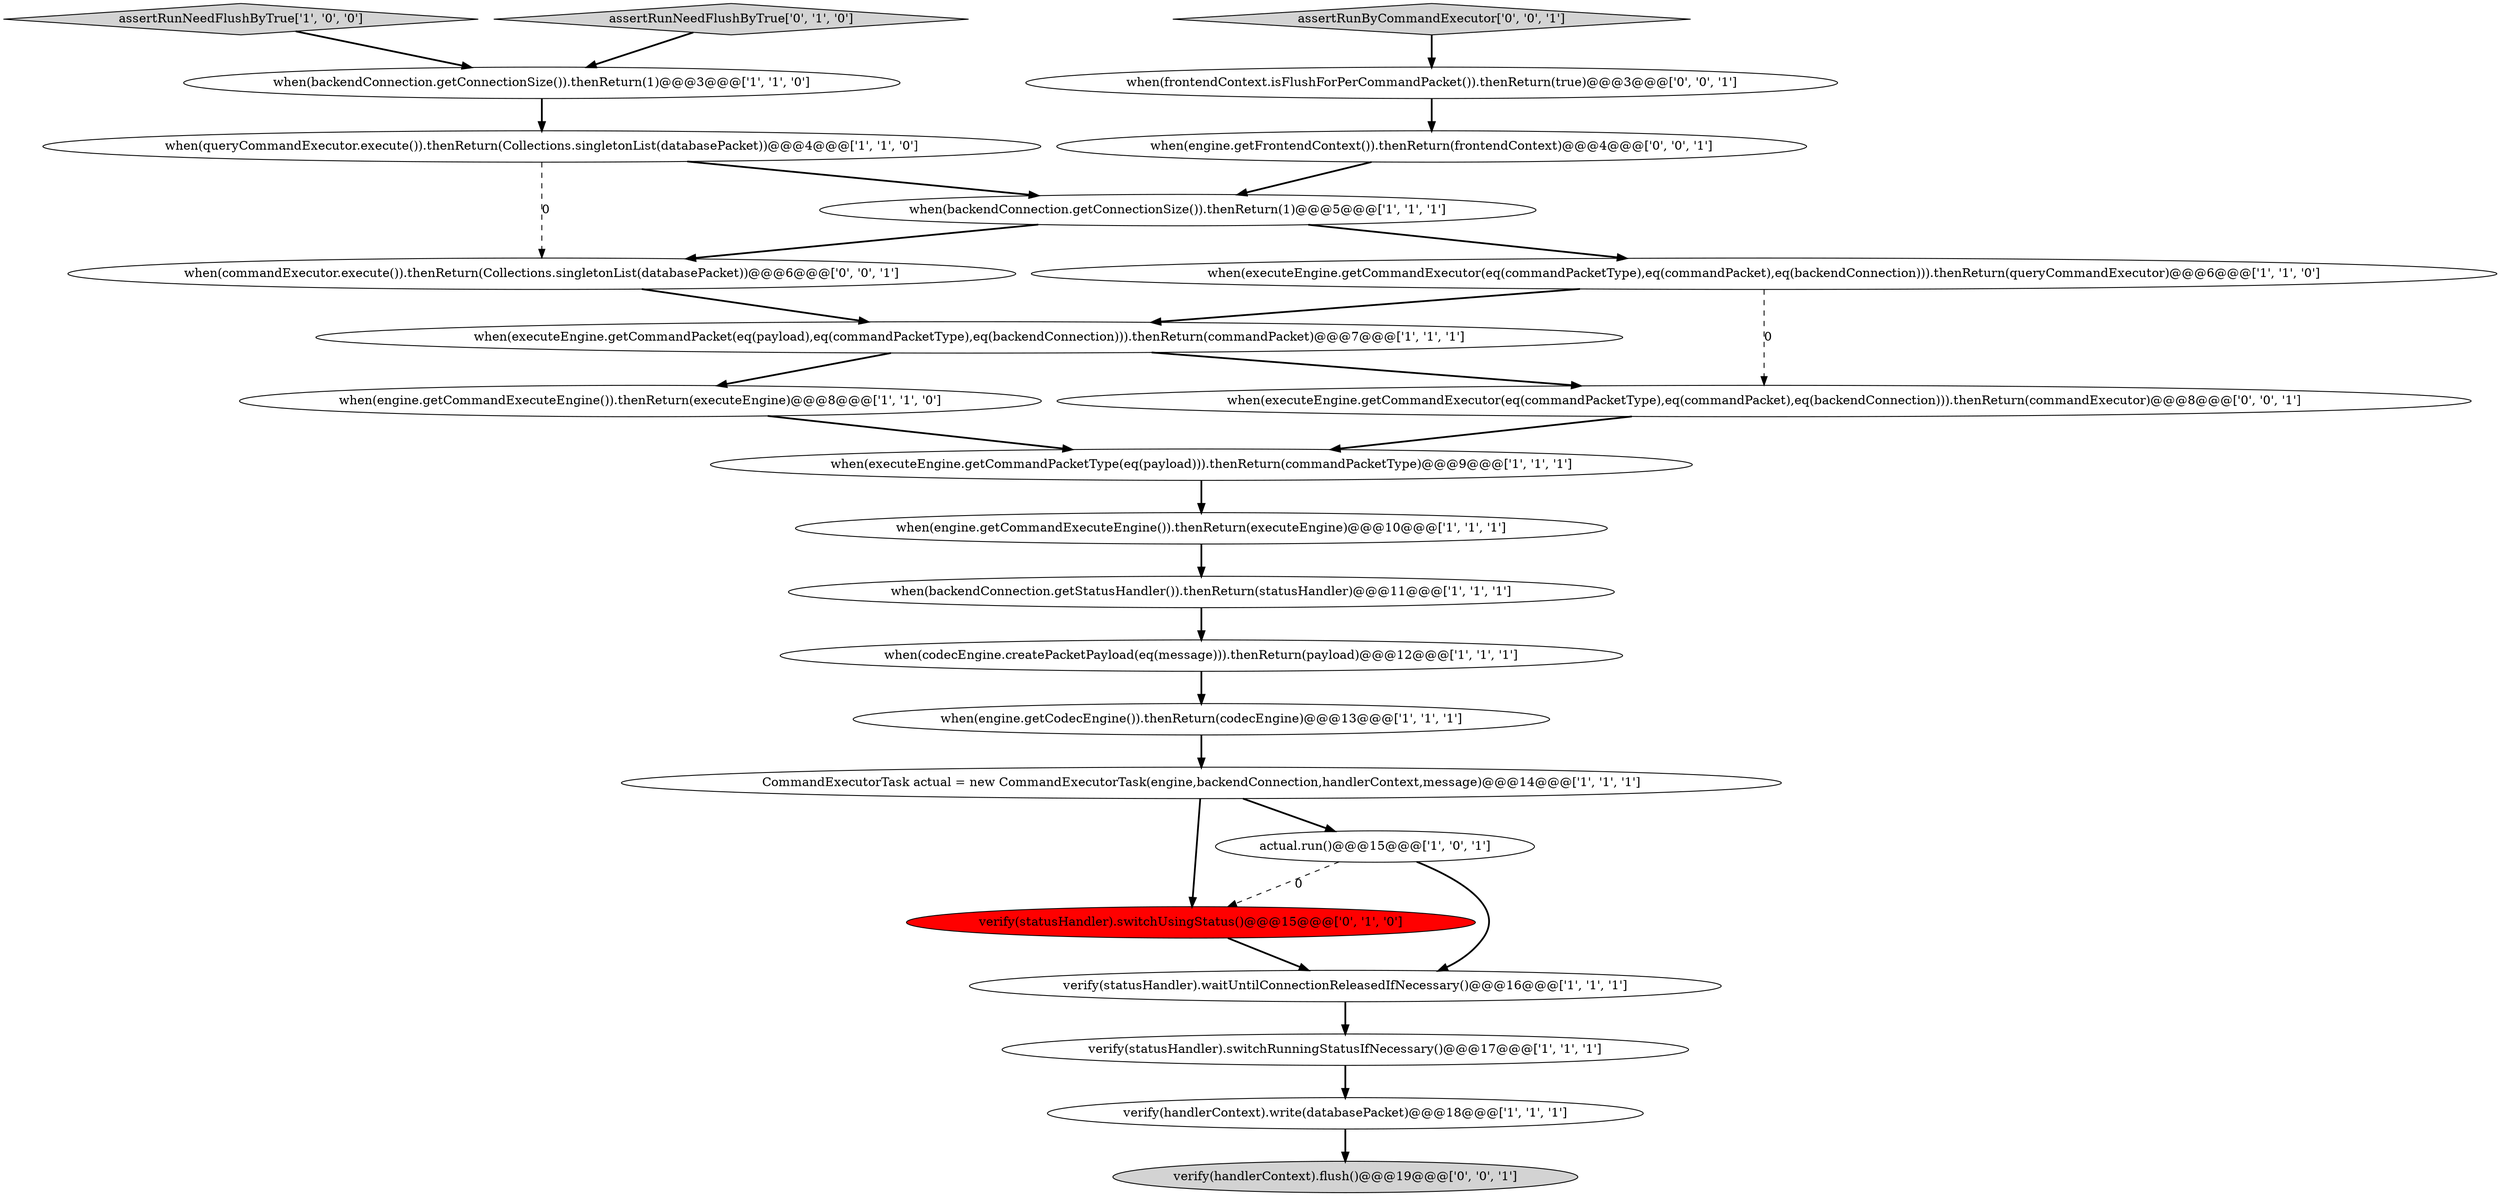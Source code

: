 digraph {
21 [style = filled, label = "when(commandExecutor.execute()).thenReturn(Collections.singletonList(databasePacket))@@@6@@@['0', '0', '1']", fillcolor = white, shape = ellipse image = "AAA0AAABBB3BBB"];
10 [style = filled, label = "assertRunNeedFlushByTrue['1', '0', '0']", fillcolor = lightgray, shape = diamond image = "AAA0AAABBB1BBB"];
7 [style = filled, label = "verify(statusHandler).switchRunningStatusIfNecessary()@@@17@@@['1', '1', '1']", fillcolor = white, shape = ellipse image = "AAA0AAABBB1BBB"];
19 [style = filled, label = "verify(handlerContext).flush()@@@19@@@['0', '0', '1']", fillcolor = lightgray, shape = ellipse image = "AAA0AAABBB3BBB"];
13 [style = filled, label = "when(engine.getCommandExecuteEngine()).thenReturn(executeEngine)@@@10@@@['1', '1', '1']", fillcolor = white, shape = ellipse image = "AAA0AAABBB1BBB"];
2 [style = filled, label = "when(backendConnection.getConnectionSize()).thenReturn(1)@@@3@@@['1', '1', '0']", fillcolor = white, shape = ellipse image = "AAA0AAABBB1BBB"];
8 [style = filled, label = "when(engine.getCodecEngine()).thenReturn(codecEngine)@@@13@@@['1', '1', '1']", fillcolor = white, shape = ellipse image = "AAA0AAABBB1BBB"];
18 [style = filled, label = "verify(statusHandler).switchUsingStatus()@@@15@@@['0', '1', '0']", fillcolor = red, shape = ellipse image = "AAA1AAABBB2BBB"];
3 [style = filled, label = "verify(statusHandler).waitUntilConnectionReleasedIfNecessary()@@@16@@@['1', '1', '1']", fillcolor = white, shape = ellipse image = "AAA0AAABBB1BBB"];
17 [style = filled, label = "assertRunNeedFlushByTrue['0', '1', '0']", fillcolor = lightgray, shape = diamond image = "AAA0AAABBB2BBB"];
0 [style = filled, label = "when(backendConnection.getStatusHandler()).thenReturn(statusHandler)@@@11@@@['1', '1', '1']", fillcolor = white, shape = ellipse image = "AAA0AAABBB1BBB"];
9 [style = filled, label = "when(executeEngine.getCommandPacket(eq(payload),eq(commandPacketType),eq(backendConnection))).thenReturn(commandPacket)@@@7@@@['1', '1', '1']", fillcolor = white, shape = ellipse image = "AAA0AAABBB1BBB"];
24 [style = filled, label = "assertRunByCommandExecutor['0', '0', '1']", fillcolor = lightgray, shape = diamond image = "AAA0AAABBB3BBB"];
11 [style = filled, label = "when(executeEngine.getCommandPacketType(eq(payload))).thenReturn(commandPacketType)@@@9@@@['1', '1', '1']", fillcolor = white, shape = ellipse image = "AAA0AAABBB1BBB"];
15 [style = filled, label = "actual.run()@@@15@@@['1', '0', '1']", fillcolor = white, shape = ellipse image = "AAA0AAABBB1BBB"];
6 [style = filled, label = "when(engine.getCommandExecuteEngine()).thenReturn(executeEngine)@@@8@@@['1', '1', '0']", fillcolor = white, shape = ellipse image = "AAA0AAABBB1BBB"];
4 [style = filled, label = "when(queryCommandExecutor.execute()).thenReturn(Collections.singletonList(databasePacket))@@@4@@@['1', '1', '0']", fillcolor = white, shape = ellipse image = "AAA0AAABBB1BBB"];
23 [style = filled, label = "when(executeEngine.getCommandExecutor(eq(commandPacketType),eq(commandPacket),eq(backendConnection))).thenReturn(commandExecutor)@@@8@@@['0', '0', '1']", fillcolor = white, shape = ellipse image = "AAA0AAABBB3BBB"];
5 [style = filled, label = "CommandExecutorTask actual = new CommandExecutorTask(engine,backendConnection,handlerContext,message)@@@14@@@['1', '1', '1']", fillcolor = white, shape = ellipse image = "AAA0AAABBB1BBB"];
22 [style = filled, label = "when(frontendContext.isFlushForPerCommandPacket()).thenReturn(true)@@@3@@@['0', '0', '1']", fillcolor = white, shape = ellipse image = "AAA0AAABBB3BBB"];
12 [style = filled, label = "when(executeEngine.getCommandExecutor(eq(commandPacketType),eq(commandPacket),eq(backendConnection))).thenReturn(queryCommandExecutor)@@@6@@@['1', '1', '0']", fillcolor = white, shape = ellipse image = "AAA0AAABBB1BBB"];
1 [style = filled, label = "verify(handlerContext).write(databasePacket)@@@18@@@['1', '1', '1']", fillcolor = white, shape = ellipse image = "AAA0AAABBB1BBB"];
20 [style = filled, label = "when(engine.getFrontendContext()).thenReturn(frontendContext)@@@4@@@['0', '0', '1']", fillcolor = white, shape = ellipse image = "AAA0AAABBB3BBB"];
16 [style = filled, label = "when(backendConnection.getConnectionSize()).thenReturn(1)@@@5@@@['1', '1', '1']", fillcolor = white, shape = ellipse image = "AAA0AAABBB1BBB"];
14 [style = filled, label = "when(codecEngine.createPacketPayload(eq(message))).thenReturn(payload)@@@12@@@['1', '1', '1']", fillcolor = white, shape = ellipse image = "AAA0AAABBB1BBB"];
18->3 [style = bold, label=""];
7->1 [style = bold, label=""];
12->23 [style = dashed, label="0"];
15->18 [style = dashed, label="0"];
5->15 [style = bold, label=""];
5->18 [style = bold, label=""];
12->9 [style = bold, label=""];
15->3 [style = bold, label=""];
2->4 [style = bold, label=""];
24->22 [style = bold, label=""];
4->21 [style = dashed, label="0"];
9->6 [style = bold, label=""];
9->23 [style = bold, label=""];
0->14 [style = bold, label=""];
21->9 [style = bold, label=""];
20->16 [style = bold, label=""];
8->5 [style = bold, label=""];
17->2 [style = bold, label=""];
3->7 [style = bold, label=""];
22->20 [style = bold, label=""];
16->21 [style = bold, label=""];
6->11 [style = bold, label=""];
11->13 [style = bold, label=""];
10->2 [style = bold, label=""];
14->8 [style = bold, label=""];
23->11 [style = bold, label=""];
1->19 [style = bold, label=""];
16->12 [style = bold, label=""];
4->16 [style = bold, label=""];
13->0 [style = bold, label=""];
}
